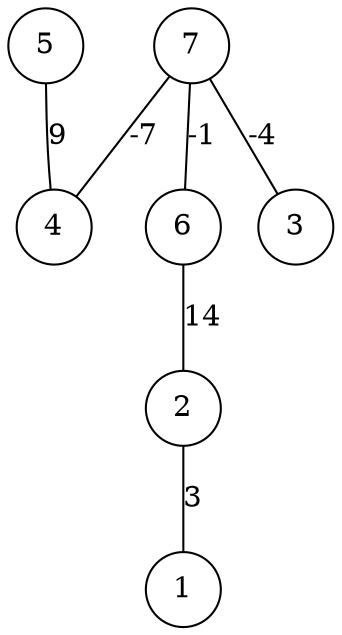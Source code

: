 graph { 
	 fontname="Helvetica,Arial,sans-serif" 
	 node [shape = circle]; 
	 7 -- 3 [label = "-4"];
	 7 -- 4 [label = "-7"];
	 7 -- 6 [label = "-1"];
	 6 -- 2 [label = "14"];
	 5 -- 4 [label = "9"];
	 2 -- 1 [label = "3"];
	 1;
	 2;
	 3;
	 4;
	 5;
	 6;
	 7;
}
